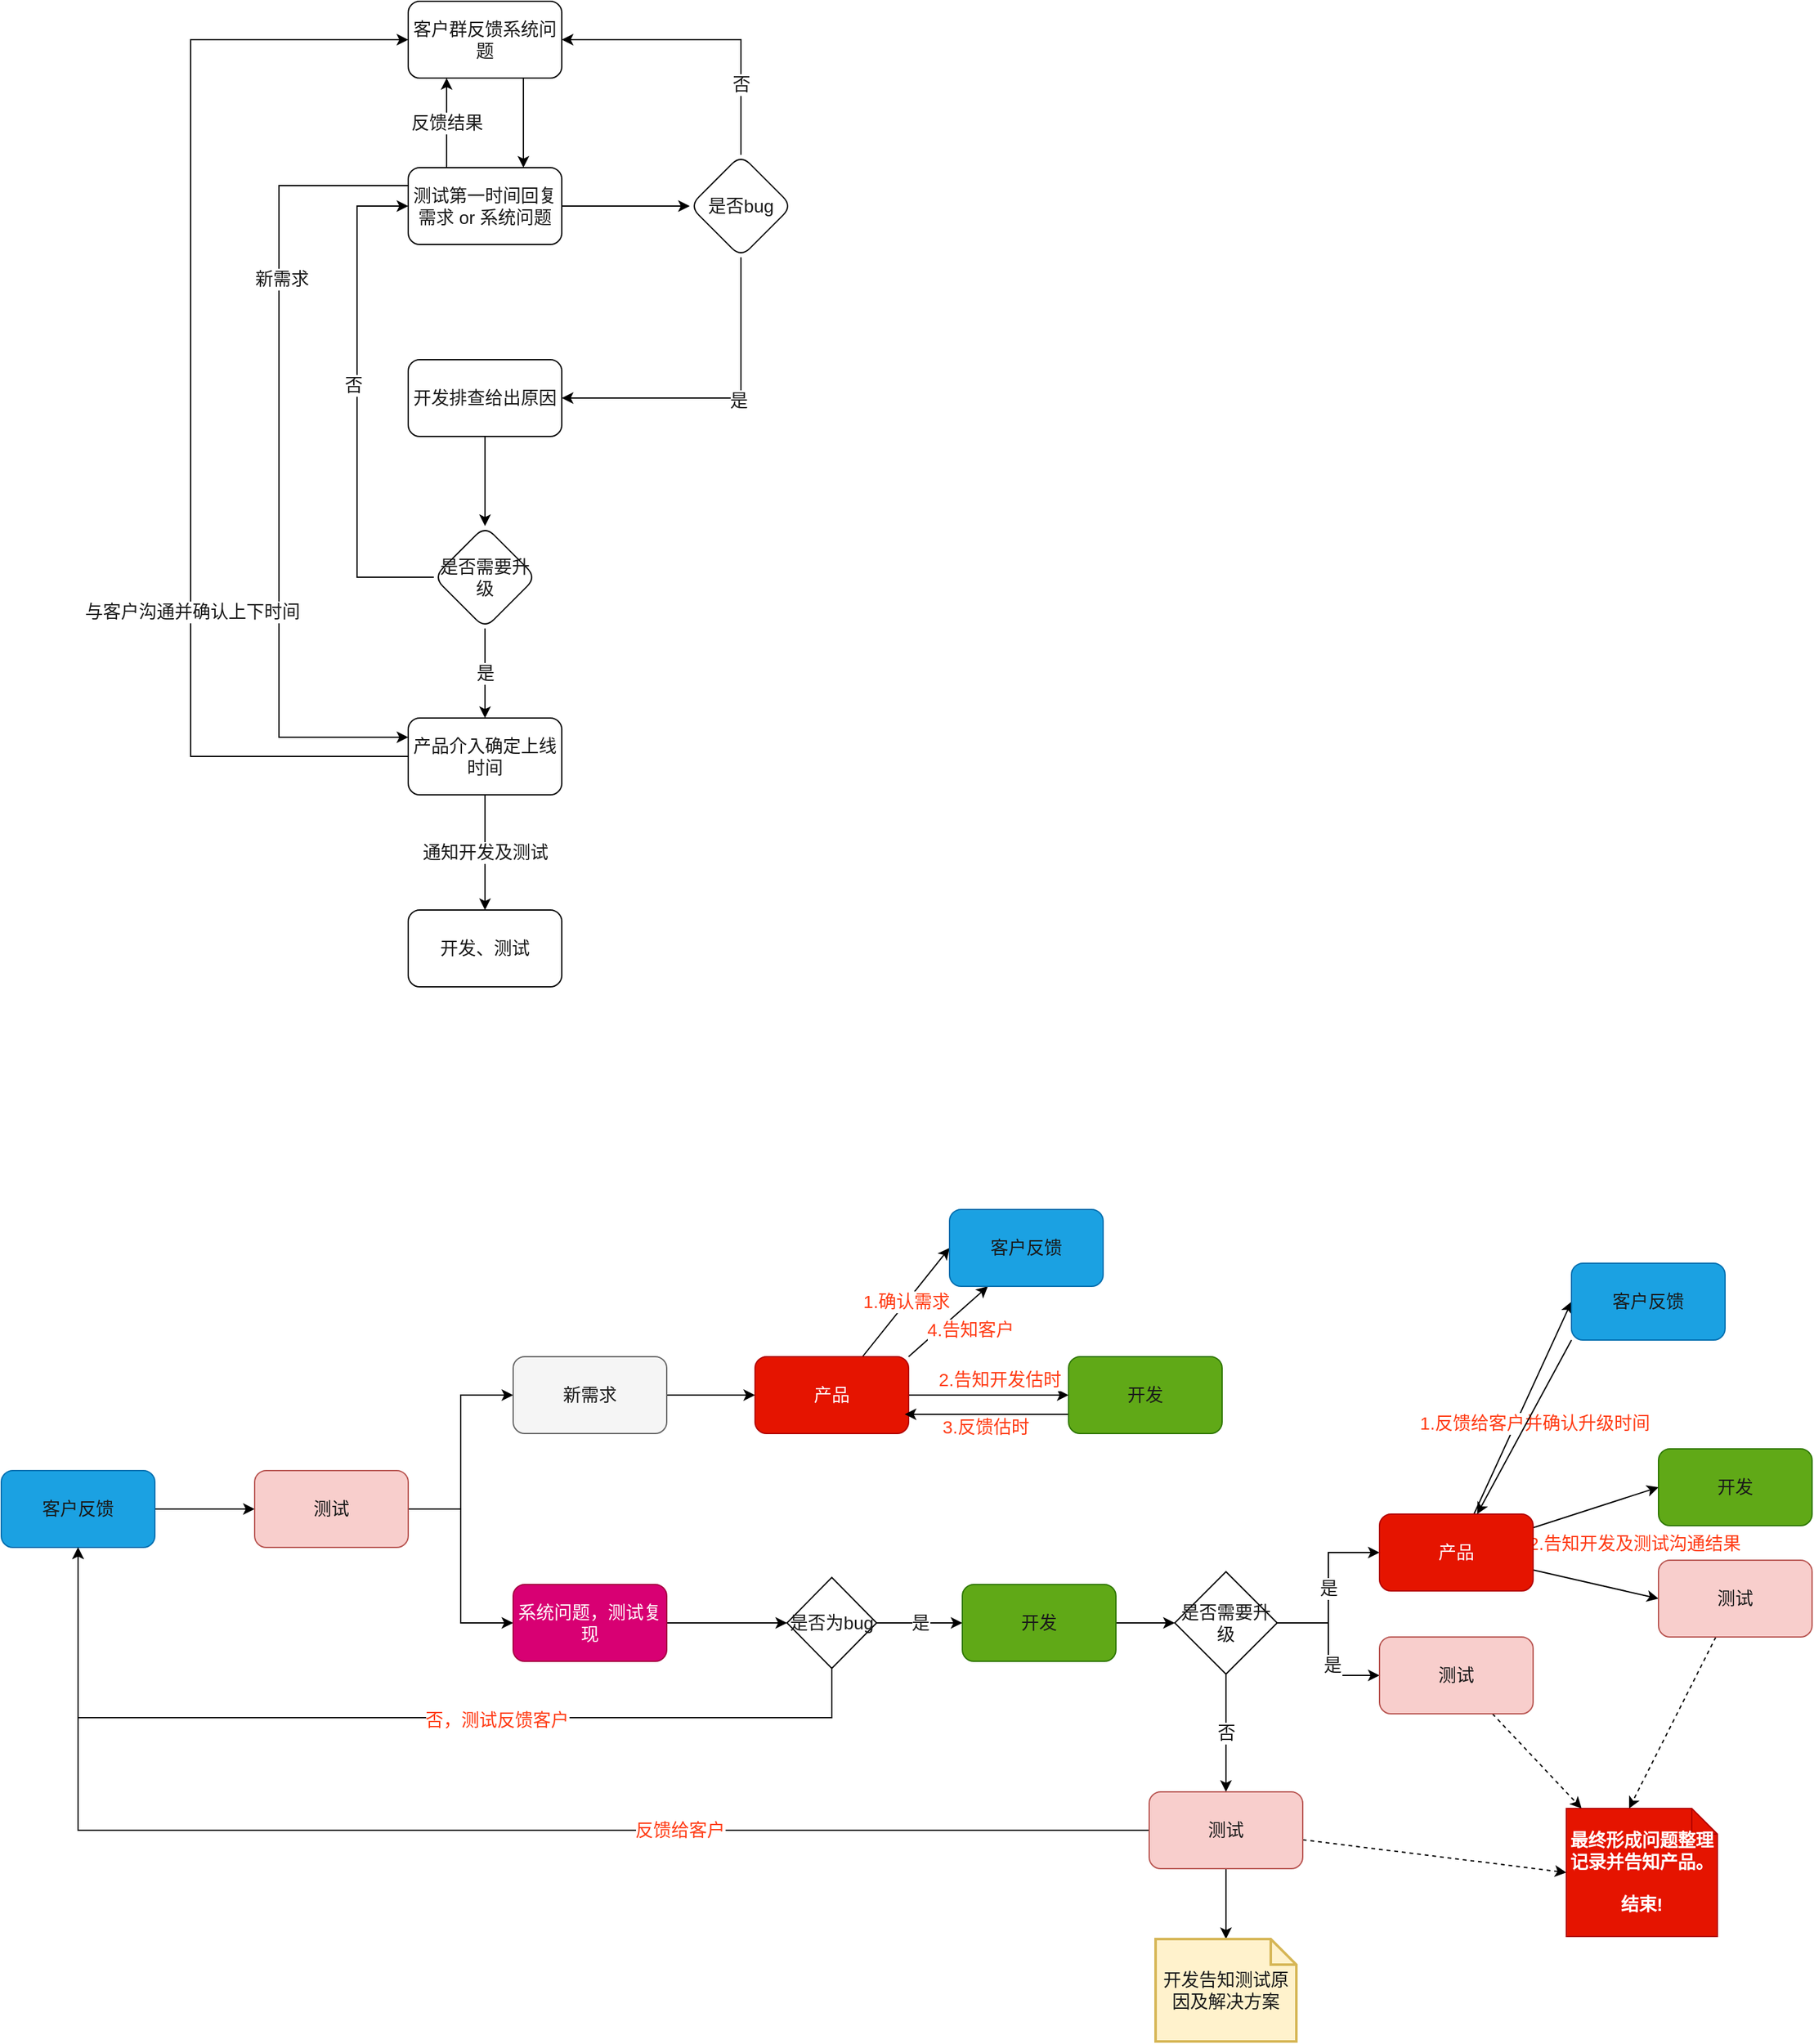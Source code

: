 <mxfile version="17.4.5" type="github">
  <diagram id="2hvGRixQI1NttPmxZqW4" name="Page-1">
    <mxGraphModel dx="1673" dy="896" grid="0" gridSize="10" guides="1" tooltips="1" connect="1" arrows="1" fold="1" page="0" pageScale="1" pageWidth="827" pageHeight="1169" math="0" shadow="0">
      <root>
        <mxCell id="0" />
        <mxCell id="1" parent="0" />
        <mxCell id="53oVMIumwL6rekQ-fXR3-16" style="edgeStyle=orthogonalEdgeStyle;rounded=0;orthogonalLoop=1;jettySize=auto;html=1;fontColor=#1A1A1A;fontSize=14;" edge="1" parent="1" source="53oVMIumwL6rekQ-fXR3-1" target="53oVMIumwL6rekQ-fXR3-2">
          <mxGeometry relative="1" as="geometry">
            <Array as="points">
              <mxPoint x="420" y="200" />
              <mxPoint x="420" y="200" />
            </Array>
          </mxGeometry>
        </mxCell>
        <mxCell id="53oVMIumwL6rekQ-fXR3-1" value="客户群反馈系统问题" style="rounded=1;whiteSpace=wrap;html=1;fontColor=#1A1A1A;fontSize=14;" vertex="1" parent="1">
          <mxGeometry x="330" y="110" width="120" height="60" as="geometry" />
        </mxCell>
        <mxCell id="53oVMIumwL6rekQ-fXR3-5" value="" style="edgeStyle=orthogonalEdgeStyle;rounded=0;orthogonalLoop=1;jettySize=auto;html=1;fontColor=#1A1A1A;fontSize=14;" edge="1" parent="1" source="53oVMIumwL6rekQ-fXR3-2" target="53oVMIumwL6rekQ-fXR3-4">
          <mxGeometry relative="1" as="geometry" />
        </mxCell>
        <mxCell id="53oVMIumwL6rekQ-fXR3-20" value="反馈结果" style="edgeStyle=orthogonalEdgeStyle;rounded=0;orthogonalLoop=1;jettySize=auto;html=1;entryX=0.25;entryY=1;entryDx=0;entryDy=0;fontColor=#1A1A1A;fontSize=14;" edge="1" parent="1" source="53oVMIumwL6rekQ-fXR3-2" target="53oVMIumwL6rekQ-fXR3-1">
          <mxGeometry relative="1" as="geometry">
            <Array as="points">
              <mxPoint x="360" y="220" />
              <mxPoint x="360" y="220" />
            </Array>
          </mxGeometry>
        </mxCell>
        <mxCell id="53oVMIumwL6rekQ-fXR3-25" style="edgeStyle=orthogonalEdgeStyle;rounded=0;orthogonalLoop=1;jettySize=auto;html=1;entryX=0;entryY=0.25;entryDx=0;entryDy=0;fontColor=#1A1A1A;fontSize=14;" edge="1" parent="1" source="53oVMIumwL6rekQ-fXR3-2" target="53oVMIumwL6rekQ-fXR3-17">
          <mxGeometry relative="1" as="geometry">
            <Array as="points">
              <mxPoint x="229" y="254" />
              <mxPoint x="229" y="685" />
            </Array>
          </mxGeometry>
        </mxCell>
        <mxCell id="53oVMIumwL6rekQ-fXR3-26" value="新需求" style="edgeLabel;html=1;align=center;verticalAlign=middle;resizable=0;points=[];fontColor=#1A1A1A;fontSize=14;" vertex="1" connectable="0" parent="53oVMIumwL6rekQ-fXR3-25">
          <mxGeometry x="-0.45" y="2" relative="1" as="geometry">
            <mxPoint as="offset" />
          </mxGeometry>
        </mxCell>
        <mxCell id="53oVMIumwL6rekQ-fXR3-2" value="测试第一时间回复&lt;br style=&quot;font-size: 14px;&quot;&gt;&lt;font style=&quot;font-size: 14px;&quot;&gt;需求 or 系统问题&lt;/font&gt;" style="rounded=1;whiteSpace=wrap;html=1;fontColor=#1A1A1A;fontSize=14;" vertex="1" parent="1">
          <mxGeometry x="330" y="240" width="120" height="60" as="geometry" />
        </mxCell>
        <mxCell id="53oVMIumwL6rekQ-fXR3-13" style="edgeStyle=orthogonalEdgeStyle;rounded=0;orthogonalLoop=1;jettySize=auto;html=1;fontColor=#1A1A1A;fontSize=14;" edge="1" parent="1" source="53oVMIumwL6rekQ-fXR3-3" target="53oVMIumwL6rekQ-fXR3-12">
          <mxGeometry relative="1" as="geometry" />
        </mxCell>
        <mxCell id="53oVMIumwL6rekQ-fXR3-3" value="开发排查给出原因" style="rounded=1;whiteSpace=wrap;html=1;fontColor=#1A1A1A;fontSize=14;" vertex="1" parent="1">
          <mxGeometry x="330" y="390" width="120" height="60" as="geometry" />
        </mxCell>
        <mxCell id="53oVMIumwL6rekQ-fXR3-6" style="edgeStyle=orthogonalEdgeStyle;rounded=0;orthogonalLoop=1;jettySize=auto;html=1;fontColor=#1A1A1A;fontSize=14;" edge="1" parent="1" source="53oVMIumwL6rekQ-fXR3-4" target="53oVMIumwL6rekQ-fXR3-3">
          <mxGeometry relative="1" as="geometry">
            <Array as="points">
              <mxPoint x="590" y="420" />
            </Array>
          </mxGeometry>
        </mxCell>
        <mxCell id="53oVMIumwL6rekQ-fXR3-7" value="是" style="edgeLabel;html=1;align=center;verticalAlign=middle;resizable=0;points=[];fontColor=#1A1A1A;fontSize=14;" vertex="1" connectable="0" parent="53oVMIumwL6rekQ-fXR3-6">
          <mxGeometry x="-0.104" y="2" relative="1" as="geometry">
            <mxPoint as="offset" />
          </mxGeometry>
        </mxCell>
        <mxCell id="53oVMIumwL6rekQ-fXR3-8" style="edgeStyle=orthogonalEdgeStyle;rounded=0;orthogonalLoop=1;jettySize=auto;html=1;entryX=1;entryY=0.5;entryDx=0;entryDy=0;fontColor=#1A1A1A;fontSize=14;" edge="1" parent="1" source="53oVMIumwL6rekQ-fXR3-4" target="53oVMIumwL6rekQ-fXR3-1">
          <mxGeometry relative="1" as="geometry">
            <Array as="points">
              <mxPoint x="590" y="140" />
            </Array>
          </mxGeometry>
        </mxCell>
        <mxCell id="53oVMIumwL6rekQ-fXR3-9" value="否" style="edgeLabel;html=1;align=center;verticalAlign=middle;resizable=0;points=[];fontColor=#1A1A1A;fontSize=14;" vertex="1" connectable="0" parent="53oVMIumwL6rekQ-fXR3-8">
          <mxGeometry x="-0.522" relative="1" as="geometry">
            <mxPoint as="offset" />
          </mxGeometry>
        </mxCell>
        <mxCell id="53oVMIumwL6rekQ-fXR3-4" value="是否bug" style="rhombus;whiteSpace=wrap;html=1;rounded=1;fontColor=#1A1A1A;fontSize=14;" vertex="1" parent="1">
          <mxGeometry x="550" y="230" width="80" height="80" as="geometry" />
        </mxCell>
        <mxCell id="53oVMIumwL6rekQ-fXR3-14" style="edgeStyle=orthogonalEdgeStyle;rounded=0;orthogonalLoop=1;jettySize=auto;html=1;entryX=0;entryY=0.5;entryDx=0;entryDy=0;fontColor=#1A1A1A;fontSize=14;" edge="1" parent="1" source="53oVMIumwL6rekQ-fXR3-12" target="53oVMIumwL6rekQ-fXR3-2">
          <mxGeometry relative="1" as="geometry">
            <Array as="points">
              <mxPoint x="290" y="560" />
              <mxPoint x="290" y="270" />
            </Array>
          </mxGeometry>
        </mxCell>
        <mxCell id="53oVMIumwL6rekQ-fXR3-15" value="否" style="edgeLabel;html=1;align=center;verticalAlign=middle;resizable=0;points=[];fontColor=#1A1A1A;fontSize=14;" vertex="1" connectable="0" parent="53oVMIumwL6rekQ-fXR3-14">
          <mxGeometry x="-0.359" y="3" relative="1" as="geometry">
            <mxPoint y="-85" as="offset" />
          </mxGeometry>
        </mxCell>
        <mxCell id="53oVMIumwL6rekQ-fXR3-18" value="是" style="edgeStyle=orthogonalEdgeStyle;rounded=0;orthogonalLoop=1;jettySize=auto;html=1;fontColor=#1A1A1A;fontSize=14;" edge="1" parent="1" source="53oVMIumwL6rekQ-fXR3-12" target="53oVMIumwL6rekQ-fXR3-17">
          <mxGeometry relative="1" as="geometry" />
        </mxCell>
        <mxCell id="53oVMIumwL6rekQ-fXR3-12" value="是否需要升级" style="rhombus;whiteSpace=wrap;html=1;rounded=1;fontColor=#1A1A1A;fontSize=14;" vertex="1" parent="1">
          <mxGeometry x="350" y="520" width="80" height="80" as="geometry" />
        </mxCell>
        <mxCell id="53oVMIumwL6rekQ-fXR3-21" style="edgeStyle=orthogonalEdgeStyle;rounded=0;orthogonalLoop=1;jettySize=auto;html=1;entryX=0;entryY=0.5;entryDx=0;entryDy=0;fontColor=#1A1A1A;fontSize=14;" edge="1" parent="1" source="53oVMIumwL6rekQ-fXR3-17" target="53oVMIumwL6rekQ-fXR3-1">
          <mxGeometry relative="1" as="geometry">
            <Array as="points">
              <mxPoint x="160" y="700" />
              <mxPoint x="160" y="140" />
            </Array>
          </mxGeometry>
        </mxCell>
        <mxCell id="53oVMIumwL6rekQ-fXR3-22" value="与客户沟通并确认上下时间" style="edgeLabel;html=1;align=center;verticalAlign=middle;resizable=0;points=[];fontColor=#1A1A1A;fontSize=14;" vertex="1" connectable="0" parent="53oVMIumwL6rekQ-fXR3-21">
          <mxGeometry x="-0.371" y="-1" relative="1" as="geometry">
            <mxPoint as="offset" />
          </mxGeometry>
        </mxCell>
        <mxCell id="53oVMIumwL6rekQ-fXR3-24" value="通知开发及测试" style="edgeStyle=orthogonalEdgeStyle;rounded=0;orthogonalLoop=1;jettySize=auto;html=1;fontColor=#1A1A1A;fontSize=14;" edge="1" parent="1" source="53oVMIumwL6rekQ-fXR3-17" target="53oVMIumwL6rekQ-fXR3-23">
          <mxGeometry relative="1" as="geometry" />
        </mxCell>
        <mxCell id="53oVMIumwL6rekQ-fXR3-17" value="产品介入确定上线时间" style="rounded=1;whiteSpace=wrap;html=1;fontColor=#1A1A1A;fontSize=14;" vertex="1" parent="1">
          <mxGeometry x="330" y="670" width="120" height="60" as="geometry" />
        </mxCell>
        <mxCell id="53oVMIumwL6rekQ-fXR3-23" value="开发、测试" style="rounded=1;whiteSpace=wrap;html=1;fontColor=#1A1A1A;fontSize=14;" vertex="1" parent="1">
          <mxGeometry x="330" y="820" width="120" height="60" as="geometry" />
        </mxCell>
        <mxCell id="53oVMIumwL6rekQ-fXR3-30" style="edgeStyle=orthogonalEdgeStyle;rounded=0;orthogonalLoop=1;jettySize=auto;html=1;fontColor=#1A1A1A;fontSize=14;" edge="1" parent="1" source="53oVMIumwL6rekQ-fXR3-28" target="53oVMIumwL6rekQ-fXR3-29">
          <mxGeometry relative="1" as="geometry" />
        </mxCell>
        <mxCell id="53oVMIumwL6rekQ-fXR3-28" value="客户反馈" style="rounded=1;whiteSpace=wrap;html=1;fontColor=#1A1A1A;fillColor=#1ba1e2;strokeColor=#006EAF;fontSize=14;" vertex="1" parent="1">
          <mxGeometry x="12" y="1258" width="120" height="60" as="geometry" />
        </mxCell>
        <mxCell id="53oVMIumwL6rekQ-fXR3-33" style="edgeStyle=orthogonalEdgeStyle;rounded=0;orthogonalLoop=1;jettySize=auto;html=1;entryX=0;entryY=0.5;entryDx=0;entryDy=0;fontColor=#1A1A1A;fontSize=14;" edge="1" parent="1" source="53oVMIumwL6rekQ-fXR3-29" target="53oVMIumwL6rekQ-fXR3-31">
          <mxGeometry relative="1" as="geometry" />
        </mxCell>
        <mxCell id="53oVMIumwL6rekQ-fXR3-35" style="edgeStyle=orthogonalEdgeStyle;rounded=0;orthogonalLoop=1;jettySize=auto;html=1;entryX=0;entryY=0.5;entryDx=0;entryDy=0;fontColor=#1A1A1A;fontSize=14;" edge="1" parent="1" source="53oVMIumwL6rekQ-fXR3-29" target="53oVMIumwL6rekQ-fXR3-32">
          <mxGeometry relative="1" as="geometry" />
        </mxCell>
        <mxCell id="53oVMIumwL6rekQ-fXR3-29" value="测试" style="rounded=1;whiteSpace=wrap;html=1;fillColor=#f8cecc;strokeColor=#b85450;fontColor=#1A1A1A;fontSize=14;" vertex="1" parent="1">
          <mxGeometry x="210" y="1258" width="120" height="60" as="geometry" />
        </mxCell>
        <mxCell id="53oVMIumwL6rekQ-fXR3-65" style="edgeStyle=none;rounded=0;orthogonalLoop=1;jettySize=auto;html=1;entryX=0;entryY=0.5;entryDx=0;entryDy=0;fontColor=#1A1A1A;fontSize=14;" edge="1" parent="1" source="53oVMIumwL6rekQ-fXR3-31" target="53oVMIumwL6rekQ-fXR3-64">
          <mxGeometry relative="1" as="geometry" />
        </mxCell>
        <mxCell id="53oVMIumwL6rekQ-fXR3-31" value="新需求" style="rounded=1;whiteSpace=wrap;html=1;fontColor=#1A1A1A;fillColor=#f5f5f5;strokeColor=#666666;fontSize=14;" vertex="1" parent="1">
          <mxGeometry x="412" y="1169" width="120" height="60" as="geometry" />
        </mxCell>
        <mxCell id="53oVMIumwL6rekQ-fXR3-38" style="edgeStyle=orthogonalEdgeStyle;rounded=0;orthogonalLoop=1;jettySize=auto;html=1;fontColor=#1A1A1A;fontSize=14;" edge="1" parent="1" source="53oVMIumwL6rekQ-fXR3-32" target="53oVMIumwL6rekQ-fXR3-37">
          <mxGeometry relative="1" as="geometry" />
        </mxCell>
        <mxCell id="53oVMIumwL6rekQ-fXR3-32" value="系统问题，测试复现" style="rounded=1;whiteSpace=wrap;html=1;fontColor=#FFFFFF;fillColor=#d80073;strokeColor=#A50040;fontSize=14;" vertex="1" parent="1">
          <mxGeometry x="412" y="1347" width="120" height="60" as="geometry" />
        </mxCell>
        <mxCell id="53oVMIumwL6rekQ-fXR3-40" value="是" style="edgeStyle=orthogonalEdgeStyle;rounded=0;orthogonalLoop=1;jettySize=auto;html=1;fontColor=#1A1A1A;fontSize=14;" edge="1" parent="1" source="53oVMIumwL6rekQ-fXR3-37" target="53oVMIumwL6rekQ-fXR3-39">
          <mxGeometry relative="1" as="geometry" />
        </mxCell>
        <mxCell id="53oVMIumwL6rekQ-fXR3-41" style="edgeStyle=orthogonalEdgeStyle;rounded=0;orthogonalLoop=1;jettySize=auto;html=1;entryX=0.5;entryY=1;entryDx=0;entryDy=0;fontColor=#1A1A1A;fontSize=14;" edge="1" parent="1" source="53oVMIumwL6rekQ-fXR3-37" target="53oVMIumwL6rekQ-fXR3-28">
          <mxGeometry relative="1" as="geometry">
            <Array as="points">
              <mxPoint x="661" y="1451" />
              <mxPoint x="72" y="1451" />
            </Array>
          </mxGeometry>
        </mxCell>
        <mxCell id="53oVMIumwL6rekQ-fXR3-42" value="否，测试反馈客户" style="edgeLabel;html=1;align=center;verticalAlign=middle;resizable=0;points=[];fontColor=#FF3B14;fontSize=14;" vertex="1" connectable="0" parent="53oVMIumwL6rekQ-fXR3-41">
          <mxGeometry x="-0.207" y="2" relative="1" as="geometry">
            <mxPoint x="1" as="offset" />
          </mxGeometry>
        </mxCell>
        <mxCell id="53oVMIumwL6rekQ-fXR3-37" value="是否为bug" style="rhombus;whiteSpace=wrap;html=1;fontColor=#1A1A1A;fontSize=14;" vertex="1" parent="1">
          <mxGeometry x="626" y="1341.5" width="70" height="71" as="geometry" />
        </mxCell>
        <mxCell id="53oVMIumwL6rekQ-fXR3-44" style="edgeStyle=orthogonalEdgeStyle;rounded=0;orthogonalLoop=1;jettySize=auto;html=1;entryX=0;entryY=0.5;entryDx=0;entryDy=0;fontColor=#1A1A1A;fontSize=14;" edge="1" parent="1" source="53oVMIumwL6rekQ-fXR3-39" target="53oVMIumwL6rekQ-fXR3-43">
          <mxGeometry relative="1" as="geometry" />
        </mxCell>
        <mxCell id="53oVMIumwL6rekQ-fXR3-39" value="开发" style="rounded=1;whiteSpace=wrap;html=1;fontColor=#1A1A1A;fillColor=#60a917;strokeColor=#2D7600;fontSize=14;" vertex="1" parent="1">
          <mxGeometry x="763" y="1347" width="120" height="60" as="geometry" />
        </mxCell>
        <mxCell id="53oVMIumwL6rekQ-fXR3-46" value="是" style="edgeStyle=orthogonalEdgeStyle;rounded=0;orthogonalLoop=1;jettySize=auto;html=1;entryX=0;entryY=0.5;entryDx=0;entryDy=0;fontColor=#1A1A1A;fontSize=14;" edge="1" parent="1" source="53oVMIumwL6rekQ-fXR3-43" target="53oVMIumwL6rekQ-fXR3-45">
          <mxGeometry relative="1" as="geometry" />
        </mxCell>
        <mxCell id="53oVMIumwL6rekQ-fXR3-48" value="否" style="edgeStyle=orthogonalEdgeStyle;rounded=0;orthogonalLoop=1;jettySize=auto;html=1;fontColor=#1A1A1A;fontSize=14;" edge="1" parent="1" source="53oVMIumwL6rekQ-fXR3-43" target="53oVMIumwL6rekQ-fXR3-47">
          <mxGeometry relative="1" as="geometry" />
        </mxCell>
        <mxCell id="53oVMIumwL6rekQ-fXR3-52" style="edgeStyle=orthogonalEdgeStyle;rounded=0;orthogonalLoop=1;jettySize=auto;html=1;entryX=0;entryY=0.5;entryDx=0;entryDy=0;fontColor=#1A1A1A;fontSize=14;" edge="1" parent="1" source="53oVMIumwL6rekQ-fXR3-43" target="53oVMIumwL6rekQ-fXR3-51">
          <mxGeometry relative="1" as="geometry" />
        </mxCell>
        <mxCell id="53oVMIumwL6rekQ-fXR3-53" value="是" style="edgeLabel;html=1;align=center;verticalAlign=middle;resizable=0;points=[];fontColor=#1A1A1A;fontSize=14;" vertex="1" connectable="0" parent="53oVMIumwL6rekQ-fXR3-52">
          <mxGeometry x="0.207" y="3" relative="1" as="geometry">
            <mxPoint as="offset" />
          </mxGeometry>
        </mxCell>
        <mxCell id="53oVMIumwL6rekQ-fXR3-43" value="是否需要升级" style="rhombus;whiteSpace=wrap;html=1;fontColor=#1A1A1A;fontSize=14;" vertex="1" parent="1">
          <mxGeometry x="929" y="1337" width="80" height="80" as="geometry" />
        </mxCell>
        <mxCell id="53oVMIumwL6rekQ-fXR3-58" value="1.反馈给客户并确认升级时间" style="rounded=0;orthogonalLoop=1;jettySize=auto;html=1;entryX=0;entryY=0.5;entryDx=0;entryDy=0;fontColor=#FF3B14;fontSize=14;" edge="1" parent="1" source="53oVMIumwL6rekQ-fXR3-45" target="53oVMIumwL6rekQ-fXR3-57">
          <mxGeometry x="-0.076" y="-13" relative="1" as="geometry">
            <mxPoint as="offset" />
          </mxGeometry>
        </mxCell>
        <mxCell id="53oVMIumwL6rekQ-fXR3-62" value="2.告知开发及测试沟通结果" style="edgeStyle=none;rounded=0;orthogonalLoop=1;jettySize=auto;html=1;entryX=0;entryY=0.5;entryDx=0;entryDy=0;fontColor=#FF3B14;fontSize=14;" edge="1" parent="1" source="53oVMIumwL6rekQ-fXR3-45" target="53oVMIumwL6rekQ-fXR3-60">
          <mxGeometry x="0.386" y="-36" relative="1" as="geometry">
            <mxPoint as="offset" />
          </mxGeometry>
        </mxCell>
        <mxCell id="53oVMIumwL6rekQ-fXR3-63" style="edgeStyle=none;rounded=0;orthogonalLoop=1;jettySize=auto;html=1;entryX=0;entryY=0.5;entryDx=0;entryDy=0;fontColor=#1A1A1A;fontSize=14;" edge="1" parent="1" source="53oVMIumwL6rekQ-fXR3-45" target="53oVMIumwL6rekQ-fXR3-61">
          <mxGeometry relative="1" as="geometry" />
        </mxCell>
        <mxCell id="53oVMIumwL6rekQ-fXR3-45" value="产品" style="rounded=1;whiteSpace=wrap;html=1;fontColor=#FFFFFF;fillColor=#e51400;strokeColor=#B20000;fontSize=14;" vertex="1" parent="1">
          <mxGeometry x="1089" y="1292" width="120" height="60" as="geometry" />
        </mxCell>
        <mxCell id="53oVMIumwL6rekQ-fXR3-49" style="edgeStyle=orthogonalEdgeStyle;rounded=0;orthogonalLoop=1;jettySize=auto;html=1;fontColor=#1A1A1A;fontSize=14;" edge="1" parent="1" source="53oVMIumwL6rekQ-fXR3-47" target="53oVMIumwL6rekQ-fXR3-28">
          <mxGeometry relative="1" as="geometry" />
        </mxCell>
        <mxCell id="53oVMIumwL6rekQ-fXR3-50" value="反馈给客户" style="edgeLabel;html=1;align=center;verticalAlign=middle;resizable=0;points=[];fontColor=#FF3B14;fontSize=14;" vertex="1" connectable="0" parent="53oVMIumwL6rekQ-fXR3-49">
          <mxGeometry x="-0.306" relative="1" as="geometry">
            <mxPoint as="offset" />
          </mxGeometry>
        </mxCell>
        <mxCell id="53oVMIumwL6rekQ-fXR3-55" value="" style="edgeStyle=orthogonalEdgeStyle;rounded=0;orthogonalLoop=1;jettySize=auto;html=1;fontColor=#1A1A1A;fontSize=14;" edge="1" parent="1" source="53oVMIumwL6rekQ-fXR3-47" target="53oVMIumwL6rekQ-fXR3-54">
          <mxGeometry relative="1" as="geometry" />
        </mxCell>
        <mxCell id="53oVMIumwL6rekQ-fXR3-77" style="edgeStyle=none;rounded=0;orthogonalLoop=1;jettySize=auto;html=1;entryX=0;entryY=0.5;entryDx=0;entryDy=0;entryPerimeter=0;fontSize=14;fontColor=#FF3B14;dashed=1;" edge="1" parent="1" source="53oVMIumwL6rekQ-fXR3-47" target="53oVMIumwL6rekQ-fXR3-75">
          <mxGeometry relative="1" as="geometry" />
        </mxCell>
        <mxCell id="53oVMIumwL6rekQ-fXR3-47" value="测试" style="rounded=1;whiteSpace=wrap;html=1;fillColor=#f8cecc;strokeColor=#b85450;fontColor=#1A1A1A;fontSize=14;" vertex="1" parent="1">
          <mxGeometry x="909" y="1509" width="120" height="60" as="geometry" />
        </mxCell>
        <mxCell id="53oVMIumwL6rekQ-fXR3-78" style="edgeStyle=none;rounded=0;orthogonalLoop=1;jettySize=auto;html=1;dashed=1;fontSize=14;fontColor=#FF3B14;" edge="1" parent="1" source="53oVMIumwL6rekQ-fXR3-51" target="53oVMIumwL6rekQ-fXR3-75">
          <mxGeometry relative="1" as="geometry" />
        </mxCell>
        <mxCell id="53oVMIumwL6rekQ-fXR3-51" value="测试" style="rounded=1;whiteSpace=wrap;html=1;fillColor=#f8cecc;strokeColor=#b85450;fontColor=#1A1A1A;fontSize=14;" vertex="1" parent="1">
          <mxGeometry x="1089" y="1388" width="120" height="60" as="geometry" />
        </mxCell>
        <mxCell id="53oVMIumwL6rekQ-fXR3-54" value="开发告知测试原因及解决方案" style="shape=note;strokeWidth=2;fontSize=14;size=20;whiteSpace=wrap;html=1;fillColor=#fff2cc;strokeColor=#d6b656;fontColor=#1A1A1A;" vertex="1" parent="1">
          <mxGeometry x="914" y="1624" width="110.0" height="80" as="geometry" />
        </mxCell>
        <mxCell id="53oVMIumwL6rekQ-fXR3-59" style="edgeStyle=none;rounded=0;orthogonalLoop=1;jettySize=auto;html=1;fontColor=#1A1A1A;exitX=0;exitY=1;exitDx=0;exitDy=0;fontSize=14;" edge="1" parent="1" source="53oVMIumwL6rekQ-fXR3-57" target="53oVMIumwL6rekQ-fXR3-45">
          <mxGeometry relative="1" as="geometry" />
        </mxCell>
        <mxCell id="53oVMIumwL6rekQ-fXR3-57" value="客户反馈" style="rounded=1;whiteSpace=wrap;html=1;fontColor=#1A1A1A;fillColor=#1ba1e2;strokeColor=#006EAF;fontSize=14;" vertex="1" parent="1">
          <mxGeometry x="1239" y="1096" width="120" height="60" as="geometry" />
        </mxCell>
        <mxCell id="53oVMIumwL6rekQ-fXR3-60" value="开发" style="rounded=1;whiteSpace=wrap;html=1;fontColor=#1A1A1A;fillColor=#60a917;strokeColor=#2D7600;fontSize=14;" vertex="1" parent="1">
          <mxGeometry x="1307" y="1241" width="120" height="60" as="geometry" />
        </mxCell>
        <mxCell id="53oVMIumwL6rekQ-fXR3-76" style="edgeStyle=none;rounded=0;orthogonalLoop=1;jettySize=auto;html=1;entryX=0;entryY=0;entryDx=49;entryDy=0;entryPerimeter=0;fontSize=14;fontColor=#FF3B14;dashed=1;" edge="1" parent="1" source="53oVMIumwL6rekQ-fXR3-61" target="53oVMIumwL6rekQ-fXR3-75">
          <mxGeometry relative="1" as="geometry" />
        </mxCell>
        <mxCell id="53oVMIumwL6rekQ-fXR3-61" value="测试" style="rounded=1;whiteSpace=wrap;html=1;fillColor=#f8cecc;strokeColor=#b85450;fontColor=#1A1A1A;fontSize=14;" vertex="1" parent="1">
          <mxGeometry x="1307" y="1328" width="120" height="60" as="geometry" />
        </mxCell>
        <mxCell id="53oVMIumwL6rekQ-fXR3-67" value="1.确认需求" style="edgeStyle=none;rounded=0;orthogonalLoop=1;jettySize=auto;html=1;entryX=0;entryY=0.5;entryDx=0;entryDy=0;fontColor=#FF3B14;fontSize=14;" edge="1" parent="1" source="53oVMIumwL6rekQ-fXR3-64" target="53oVMIumwL6rekQ-fXR3-66">
          <mxGeometry relative="1" as="geometry" />
        </mxCell>
        <mxCell id="53oVMIumwL6rekQ-fXR3-70" style="edgeStyle=none;rounded=0;orthogonalLoop=1;jettySize=auto;html=1;fontColor=#1A1A1A;fontSize=14;" edge="1" parent="1" source="53oVMIumwL6rekQ-fXR3-64" target="53oVMIumwL6rekQ-fXR3-69">
          <mxGeometry relative="1" as="geometry" />
        </mxCell>
        <mxCell id="53oVMIumwL6rekQ-fXR3-71" value="2.告知开发估时" style="edgeLabel;html=1;align=center;verticalAlign=middle;resizable=0;points=[];fontColor=#FF3B14;fontSize=14;" vertex="1" connectable="0" parent="53oVMIumwL6rekQ-fXR3-70">
          <mxGeometry x="0.271" y="-5" relative="1" as="geometry">
            <mxPoint x="-9" y="-17" as="offset" />
          </mxGeometry>
        </mxCell>
        <mxCell id="53oVMIumwL6rekQ-fXR3-73" style="edgeStyle=none;rounded=0;orthogonalLoop=1;jettySize=auto;html=1;entryX=0.25;entryY=1;entryDx=0;entryDy=0;fontColor=#1A1A1A;exitX=1;exitY=0;exitDx=0;exitDy=0;fontSize=14;" edge="1" parent="1" source="53oVMIumwL6rekQ-fXR3-64" target="53oVMIumwL6rekQ-fXR3-66">
          <mxGeometry relative="1" as="geometry" />
        </mxCell>
        <mxCell id="53oVMIumwL6rekQ-fXR3-74" value="4.告知客户" style="edgeLabel;html=1;align=center;verticalAlign=middle;resizable=0;points=[];fontColor=#FF3B14;fontSize=14;" vertex="1" connectable="0" parent="53oVMIumwL6rekQ-fXR3-73">
          <mxGeometry x="-0.337" y="2" relative="1" as="geometry">
            <mxPoint x="29" y="-2" as="offset" />
          </mxGeometry>
        </mxCell>
        <mxCell id="53oVMIumwL6rekQ-fXR3-64" value="产品" style="rounded=1;whiteSpace=wrap;html=1;fontColor=#FFFFFF;fillColor=#e51400;strokeColor=#B20000;fontSize=14;" vertex="1" parent="1">
          <mxGeometry x="601" y="1169" width="120" height="60" as="geometry" />
        </mxCell>
        <mxCell id="53oVMIumwL6rekQ-fXR3-66" value="客户反馈" style="rounded=1;whiteSpace=wrap;html=1;fontColor=#1A1A1A;fillColor=#1ba1e2;strokeColor=#006EAF;fontSize=14;" vertex="1" parent="1">
          <mxGeometry x="753" y="1054" width="120" height="60" as="geometry" />
        </mxCell>
        <mxCell id="53oVMIumwL6rekQ-fXR3-72" value="3.反馈估时" style="edgeStyle=none;rounded=0;orthogonalLoop=1;jettySize=auto;html=1;fontColor=#FF3B14;exitX=0;exitY=0.75;exitDx=0;exitDy=0;fontSize=14;" edge="1" parent="1" source="53oVMIumwL6rekQ-fXR3-69">
          <mxGeometry x="0.023" y="10" relative="1" as="geometry">
            <mxPoint x="718" y="1214" as="targetPoint" />
            <mxPoint as="offset" />
          </mxGeometry>
        </mxCell>
        <mxCell id="53oVMIumwL6rekQ-fXR3-69" value="开发" style="rounded=1;whiteSpace=wrap;html=1;fontColor=#1A1A1A;fillColor=#60a917;strokeColor=#2D7600;fontSize=14;" vertex="1" parent="1">
          <mxGeometry x="846" y="1169" width="120" height="60" as="geometry" />
        </mxCell>
        <mxCell id="53oVMIumwL6rekQ-fXR3-75" value="最终形成问题整理记录并告知产品。&lt;br&gt;&lt;br&gt;结束!" style="shape=note;size=20;whiteSpace=wrap;html=1;fontColor=#ffffff;fontStyle=1;fontSize=14;fillColor=#e51400;strokeColor=#B20000;" vertex="1" parent="1">
          <mxGeometry x="1235" y="1522" width="118" height="100" as="geometry" />
        </mxCell>
      </root>
    </mxGraphModel>
  </diagram>
</mxfile>
